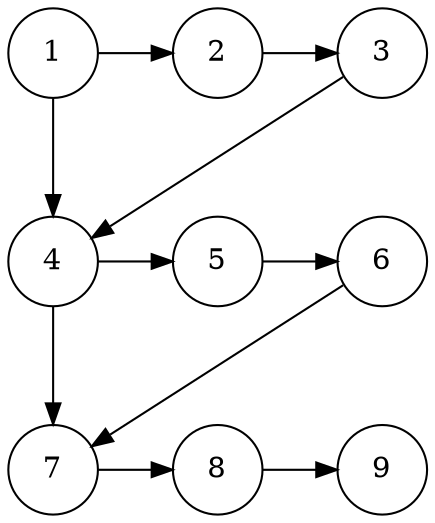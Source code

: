 digraph G {
  rankdir=LR
  node[shape = circle , height =.6, fixedsize= true];

  1 -> 2 -> 3;
  4 -> 5 -> 6;
  7 -> 8 -> 9;

  3 -> 4 [constraint=false];
  1 -> 4 [constraint=false];
  6 -> 7 [constraint=false];
  4 -> 7 [constraint=false];

}

